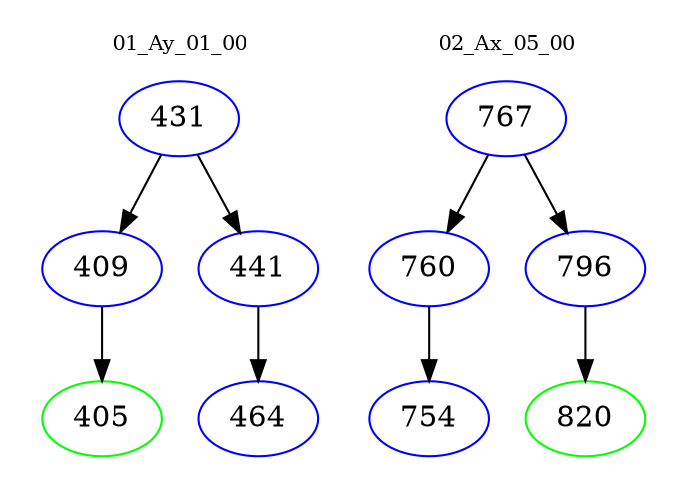 digraph{
subgraph cluster_0 {
color = white
label = "01_Ay_01_00";
fontsize=10;
T0_431 [label="431", color="blue"]
T0_431 -> T0_409 [color="black"]
T0_409 [label="409", color="blue"]
T0_409 -> T0_405 [color="black"]
T0_405 [label="405", color="green"]
T0_431 -> T0_441 [color="black"]
T0_441 [label="441", color="blue"]
T0_441 -> T0_464 [color="black"]
T0_464 [label="464", color="blue"]
}
subgraph cluster_1 {
color = white
label = "02_Ax_05_00";
fontsize=10;
T1_767 [label="767", color="blue"]
T1_767 -> T1_760 [color="black"]
T1_760 [label="760", color="blue"]
T1_760 -> T1_754 [color="black"]
T1_754 [label="754", color="blue"]
T1_767 -> T1_796 [color="black"]
T1_796 [label="796", color="blue"]
T1_796 -> T1_820 [color="black"]
T1_820 [label="820", color="green"]
}
}
